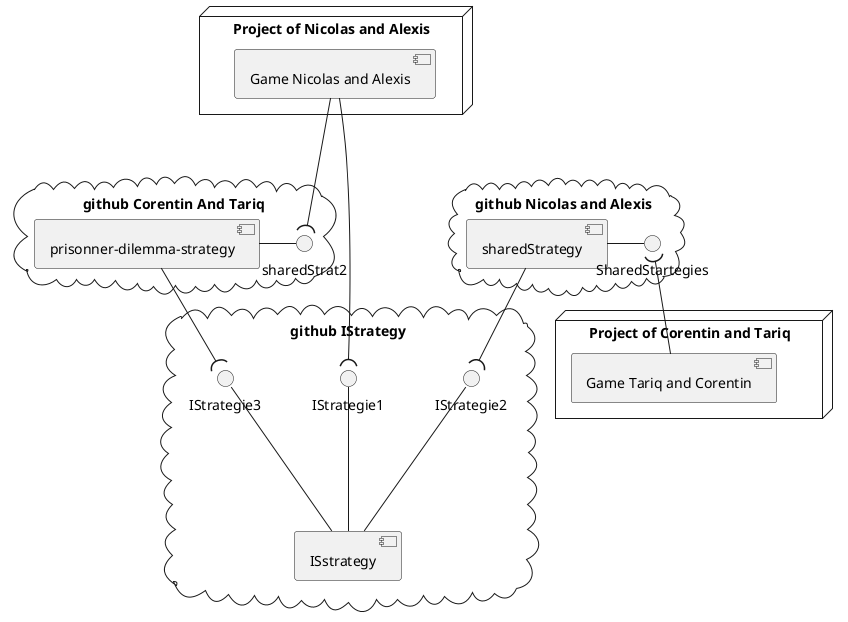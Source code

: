 @startuml
'https://plantuml.com/component-diagram

cloud "github IStrategy" {

     IStrategie1 --- [ISstrategy]
     IStrategie2 --- [ISstrategy]
     IStrategie3 --- [ISstrategy]
}

cloud "github Nicolas and Alexis"{
    [sharedStrategy] - SharedStartegies
    [sharedStrategy] --( IStrategie2
}

cloud "github Corentin And Tariq"{
    [prisonner-dilemma-strategy] - sharedStrat2
    [prisonner-dilemma-strategy] --( IStrategie3
}


node "Project of Nicolas and Alexis"{
    [Game Nicolas and Alexis] --( IStrategie1
    [Game Nicolas and Alexis] ---(sharedStrat2

}

node "Project of Corentin and Tariq"{
    [Game Tariq and Corentin]
     SharedStartegies )--[Game Tariq and Corentin]
}
@enduml